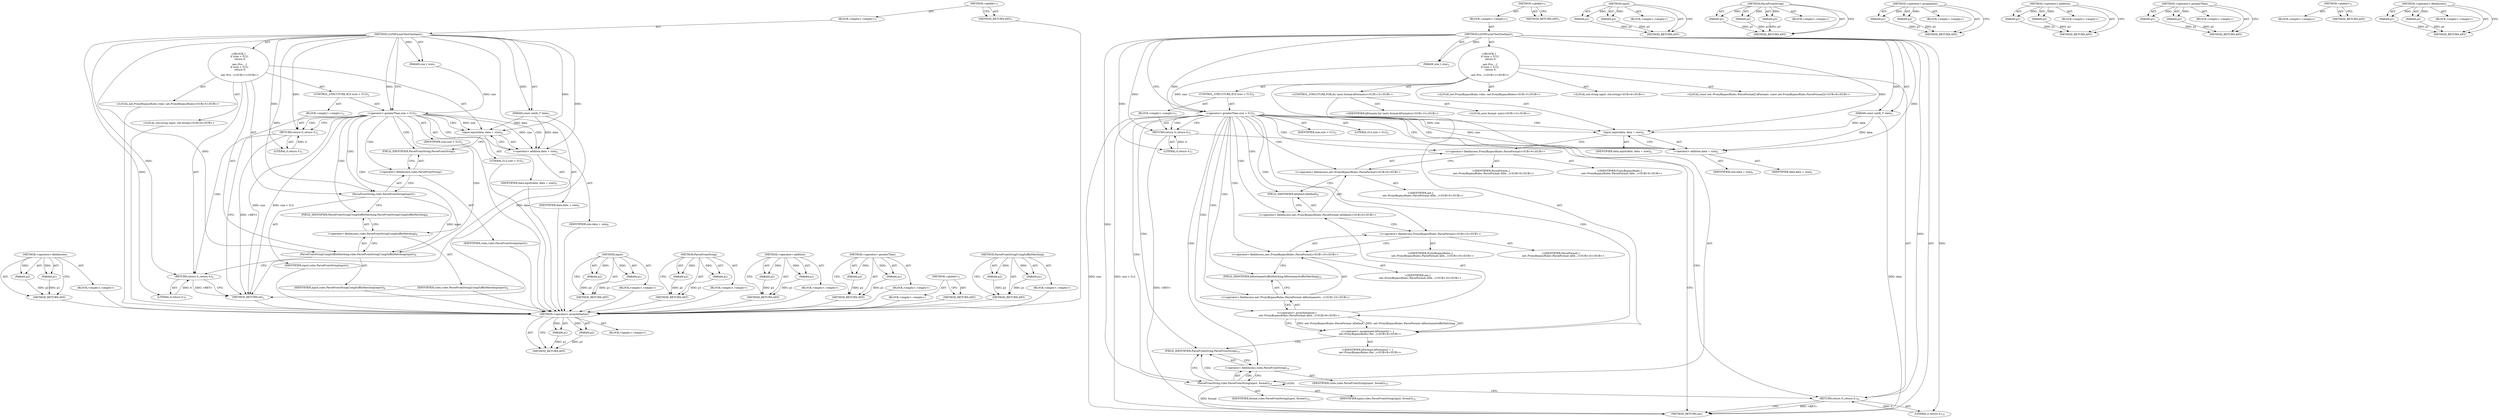 digraph "&lt;operator&gt;.fieldAccess" {
vulnerable_83 [label=<(METHOD,&lt;operator&gt;.fieldAccess)>];
vulnerable_84 [label=<(PARAM,p1)>];
vulnerable_85 [label=<(PARAM,p2)>];
vulnerable_86 [label=<(BLOCK,&lt;empty&gt;,&lt;empty&gt;)>];
vulnerable_87 [label=<(METHOD_RETURN,ANY)>];
vulnerable_6 [label=<(METHOD,&lt;global&gt;)<SUB>1</SUB>>];
vulnerable_7 [label=<(BLOCK,&lt;empty&gt;,&lt;empty&gt;)<SUB>1</SUB>>];
vulnerable_8 [label=<(METHOD,LLVMFuzzerTestOneInput)<SUB>1</SUB>>];
vulnerable_9 [label=<(PARAM,const uint8_t* data)<SUB>1</SUB>>];
vulnerable_10 [label=<(PARAM,size_t size)<SUB>1</SUB>>];
vulnerable_11 [label="<(BLOCK,{
  if (size &gt; 512)
    return 0;
 
   net::Pro...,{
  if (size &gt; 512)
    return 0;
 
   net::Pro...)<SUB>1</SUB>>"];
vulnerable_12 [label=<(CONTROL_STRUCTURE,IF,if (size &gt; 512))<SUB>2</SUB>>];
vulnerable_13 [label=<(&lt;operator&gt;.greaterThan,size &gt; 512)<SUB>2</SUB>>];
vulnerable_14 [label=<(IDENTIFIER,size,size &gt; 512)<SUB>2</SUB>>];
vulnerable_15 [label=<(LITERAL,512,size &gt; 512)<SUB>2</SUB>>];
vulnerable_16 [label=<(BLOCK,&lt;empty&gt;,&lt;empty&gt;)<SUB>3</SUB>>];
vulnerable_17 [label=<(RETURN,return 0;,return 0;)<SUB>3</SUB>>];
vulnerable_18 [label=<(LITERAL,0,return 0;)<SUB>3</SUB>>];
vulnerable_19 [label="<(LOCAL,net.ProxyBypassRules rules: net.ProxyBypassRules)<SUB>5</SUB>>"];
vulnerable_20 [label="<(LOCAL,std.string input: std.string)<SUB>6</SUB>>"];
vulnerable_21 [label=<(input,input(data, data + size))<SUB>6</SUB>>];
vulnerable_22 [label=<(IDENTIFIER,data,input(data, data + size))<SUB>6</SUB>>];
vulnerable_23 [label=<(&lt;operator&gt;.addition,data + size)<SUB>6</SUB>>];
vulnerable_24 [label=<(IDENTIFIER,data,data + size)<SUB>6</SUB>>];
vulnerable_25 [label=<(IDENTIFIER,size,data + size)<SUB>6</SUB>>];
vulnerable_26 [label=<(ParseFromString,rules.ParseFromString(input))<SUB>7</SUB>>];
vulnerable_27 [label=<(&lt;operator&gt;.fieldAccess,rules.ParseFromString)<SUB>7</SUB>>];
vulnerable_28 [label=<(IDENTIFIER,rules,rules.ParseFromString(input))<SUB>7</SUB>>];
vulnerable_29 [label=<(FIELD_IDENTIFIER,ParseFromString,ParseFromString)<SUB>7</SUB>>];
vulnerable_30 [label=<(IDENTIFIER,input,rules.ParseFromString(input))<SUB>7</SUB>>];
vulnerable_31 [label=<(ParseFromStringUsingSuffixMatching,rules.ParseFromStringUsingSuffixMatching(input))<SUB>8</SUB>>];
vulnerable_32 [label=<(&lt;operator&gt;.fieldAccess,rules.ParseFromStringUsingSuffixMatching)<SUB>8</SUB>>];
vulnerable_33 [label=<(IDENTIFIER,rules,rules.ParseFromStringUsingSuffixMatching(input))<SUB>8</SUB>>];
vulnerable_34 [label=<(FIELD_IDENTIFIER,ParseFromStringUsingSuffixMatching,ParseFromStringUsingSuffixMatching)<SUB>8</SUB>>];
vulnerable_35 [label=<(IDENTIFIER,input,rules.ParseFromStringUsingSuffixMatching(input))<SUB>8</SUB>>];
vulnerable_36 [label=<(RETURN,return 0;,return 0;)<SUB>9</SUB>>];
vulnerable_37 [label=<(LITERAL,0,return 0;)<SUB>9</SUB>>];
vulnerable_38 [label=<(METHOD_RETURN,int)<SUB>1</SUB>>];
vulnerable_40 [label=<(METHOD_RETURN,ANY)<SUB>1</SUB>>];
vulnerable_68 [label=<(METHOD,input)>];
vulnerable_69 [label=<(PARAM,p1)>];
vulnerable_70 [label=<(PARAM,p2)>];
vulnerable_71 [label=<(BLOCK,&lt;empty&gt;,&lt;empty&gt;)>];
vulnerable_72 [label=<(METHOD_RETURN,ANY)>];
vulnerable_78 [label=<(METHOD,ParseFromString)>];
vulnerable_79 [label=<(PARAM,p1)>];
vulnerable_80 [label=<(PARAM,p2)>];
vulnerable_81 [label=<(BLOCK,&lt;empty&gt;,&lt;empty&gt;)>];
vulnerable_82 [label=<(METHOD_RETURN,ANY)>];
vulnerable_73 [label=<(METHOD,&lt;operator&gt;.addition)>];
vulnerable_74 [label=<(PARAM,p1)>];
vulnerable_75 [label=<(PARAM,p2)>];
vulnerable_76 [label=<(BLOCK,&lt;empty&gt;,&lt;empty&gt;)>];
vulnerable_77 [label=<(METHOD_RETURN,ANY)>];
vulnerable_63 [label=<(METHOD,&lt;operator&gt;.greaterThan)>];
vulnerable_64 [label=<(PARAM,p1)>];
vulnerable_65 [label=<(PARAM,p2)>];
vulnerable_66 [label=<(BLOCK,&lt;empty&gt;,&lt;empty&gt;)>];
vulnerable_67 [label=<(METHOD_RETURN,ANY)>];
vulnerable_57 [label=<(METHOD,&lt;global&gt;)<SUB>1</SUB>>];
vulnerable_58 [label=<(BLOCK,&lt;empty&gt;,&lt;empty&gt;)>];
vulnerable_59 [label=<(METHOD_RETURN,ANY)>];
vulnerable_88 [label=<(METHOD,ParseFromStringUsingSuffixMatching)>];
vulnerable_89 [label=<(PARAM,p1)>];
vulnerable_90 [label=<(PARAM,p2)>];
vulnerable_91 [label=<(BLOCK,&lt;empty&gt;,&lt;empty&gt;)>];
vulnerable_92 [label=<(METHOD_RETURN,ANY)>];
fixed_110 [label=<(METHOD,&lt;operator&gt;.arrayInitializer)>];
fixed_111 [label=<(PARAM,p1)>];
fixed_112 [label=<(PARAM,p2)>];
fixed_113 [label=<(BLOCK,&lt;empty&gt;,&lt;empty&gt;)>];
fixed_114 [label=<(METHOD_RETURN,ANY)>];
fixed_6 [label=<(METHOD,&lt;global&gt;)<SUB>1</SUB>>];
fixed_7 [label=<(BLOCK,&lt;empty&gt;,&lt;empty&gt;)<SUB>1</SUB>>];
fixed_8 [label=<(METHOD,LLVMFuzzerTestOneInput)<SUB>1</SUB>>];
fixed_9 [label=<(PARAM,const uint8_t* data)<SUB>1</SUB>>];
fixed_10 [label=<(PARAM,size_t size)<SUB>1</SUB>>];
fixed_11 [label="<(BLOCK,{
  if (size &gt; 512)
    return 0;
 
   net::Pro...,{
  if (size &gt; 512)
    return 0;
 
   net::Pro...)<SUB>1</SUB>>"];
fixed_12 [label=<(CONTROL_STRUCTURE,IF,if (size &gt; 512))<SUB>2</SUB>>];
fixed_13 [label=<(&lt;operator&gt;.greaterThan,size &gt; 512)<SUB>2</SUB>>];
fixed_14 [label=<(IDENTIFIER,size,size &gt; 512)<SUB>2</SUB>>];
fixed_15 [label=<(LITERAL,512,size &gt; 512)<SUB>2</SUB>>];
fixed_16 [label=<(BLOCK,&lt;empty&gt;,&lt;empty&gt;)<SUB>3</SUB>>];
fixed_17 [label=<(RETURN,return 0;,return 0;)<SUB>3</SUB>>];
fixed_18 [label=<(LITERAL,0,return 0;)<SUB>3</SUB>>];
fixed_19 [label="<(LOCAL,net.ProxyBypassRules rules: net.ProxyBypassRules)<SUB>5</SUB>>"];
fixed_20 [label="<(LOCAL,std.string input: std.string)<SUB>6</SUB>>"];
fixed_21 [label=<(input,input(data, data + size))<SUB>6</SUB>>];
fixed_22 [label=<(IDENTIFIER,data,input(data, data + size))<SUB>6</SUB>>];
fixed_23 [label=<(&lt;operator&gt;.addition,data + size)<SUB>6</SUB>>];
fixed_24 [label=<(IDENTIFIER,data,data + size)<SUB>6</SUB>>];
fixed_25 [label=<(IDENTIFIER,size,data + size)<SUB>6</SUB>>];
fixed_26 [label="<(LOCAL,const net::ProxyBypassRules::ParseFormat[] kFormats: const net.ProxyBypassRules.ParseFormat[])<SUB>8</SUB>>"];
fixed_27 [label="<(&lt;operator&gt;.assignment,kFormats[] = {
      net::ProxyBypassRules::Par...)<SUB>8</SUB>>"];
fixed_28 [label="<(IDENTIFIER,kFormats,kFormats[] = {
      net::ProxyBypassRules::Par...)<SUB>8</SUB>>"];
fixed_29 [label="<(&lt;operator&gt;.arrayInitializer,{
      net::ProxyBypassRules::ParseFormat::kDe...)<SUB>8</SUB>>"];
fixed_30 [label="<(&lt;operator&gt;.fieldAccess,net::ProxyBypassRules::ParseFormat::kDefault)<SUB>9</SUB>>"];
fixed_31 [label="<(&lt;operator&gt;.fieldAccess,net::ProxyBypassRules::ParseFormat)<SUB>9</SUB>>"];
fixed_32 [label="<(IDENTIFIER,net,{
      net::ProxyBypassRules::ParseFormat::kDe...)<SUB>9</SUB>>"];
fixed_33 [label="<(&lt;operator&gt;.fieldAccess,ProxyBypassRules::ParseFormat)<SUB>9</SUB>>"];
fixed_34 [label="<(IDENTIFIER,ProxyBypassRules,{
      net::ProxyBypassRules::ParseFormat::kDe...)<SUB>9</SUB>>"];
fixed_35 [label="<(IDENTIFIER,ParseFormat,{
      net::ProxyBypassRules::ParseFormat::kDe...)<SUB>9</SUB>>"];
fixed_36 [label=<(FIELD_IDENTIFIER,kDefault,kDefault)<SUB>9</SUB>>];
fixed_37 [label="<(&lt;operator&gt;.fieldAccess,net::ProxyBypassRules::ParseFormat::kHostnameSu...)<SUB>10</SUB>>"];
fixed_38 [label="<(&lt;operator&gt;.fieldAccess,net::ProxyBypassRules::ParseFormat)<SUB>10</SUB>>"];
fixed_39 [label="<(IDENTIFIER,net,{
      net::ProxyBypassRules::ParseFormat::kDe...)<SUB>10</SUB>>"];
fixed_40 [label="<(&lt;operator&gt;.fieldAccess,ProxyBypassRules::ParseFormat)<SUB>10</SUB>>"];
fixed_41 [label="<(IDENTIFIER,ProxyBypassRules,{
      net::ProxyBypassRules::ParseFormat::kDe...)<SUB>10</SUB>>"];
fixed_42 [label="<(IDENTIFIER,ParseFormat,{
      net::ProxyBypassRules::ParseFormat::kDe...)<SUB>10</SUB>>"];
fixed_43 [label=<(FIELD_IDENTIFIER,kHostnameSuffixMatching,kHostnameSuffixMatching)<SUB>10</SUB>>];
fixed_44 [label="<(CONTROL_STRUCTURE,FOR,for (auto format:kFormats))<SUB>13</SUB>>"];
fixed_45 [label="<(IDENTIFIER,kFormats,for (auto format:kFormats))<SUB>13</SUB>>"];
fixed_46 [label="<(LOCAL,auto format: auto)<SUB>13</SUB>>"];
fixed_47 [label=<(ParseFromString,rules.ParseFromString(input, format))<SUB>14</SUB>>];
fixed_48 [label=<(&lt;operator&gt;.fieldAccess,rules.ParseFromString)<SUB>14</SUB>>];
fixed_49 [label=<(IDENTIFIER,rules,rules.ParseFromString(input, format))<SUB>14</SUB>>];
fixed_50 [label=<(FIELD_IDENTIFIER,ParseFromString,ParseFromString)<SUB>14</SUB>>];
fixed_51 [label=<(IDENTIFIER,input,rules.ParseFromString(input, format))<SUB>14</SUB>>];
fixed_52 [label=<(IDENTIFIER,format,rules.ParseFromString(input, format))<SUB>14</SUB>>];
fixed_53 [label=<(RETURN,return 0;,return 0;)<SUB>16</SUB>>];
fixed_54 [label=<(LITERAL,0,return 0;)<SUB>16</SUB>>];
fixed_55 [label=<(METHOD_RETURN,int)<SUB>1</SUB>>];
fixed_57 [label=<(METHOD_RETURN,ANY)<SUB>1</SUB>>];
fixed_95 [label=<(METHOD,input)>];
fixed_96 [label=<(PARAM,p1)>];
fixed_97 [label=<(PARAM,p2)>];
fixed_98 [label=<(BLOCK,&lt;empty&gt;,&lt;empty&gt;)>];
fixed_99 [label=<(METHOD_RETURN,ANY)>];
fixed_120 [label=<(METHOD,ParseFromString)>];
fixed_121 [label=<(PARAM,p1)>];
fixed_122 [label=<(PARAM,p2)>];
fixed_123 [label=<(PARAM,p3)>];
fixed_124 [label=<(BLOCK,&lt;empty&gt;,&lt;empty&gt;)>];
fixed_125 [label=<(METHOD_RETURN,ANY)>];
fixed_105 [label=<(METHOD,&lt;operator&gt;.assignment)>];
fixed_106 [label=<(PARAM,p1)>];
fixed_107 [label=<(PARAM,p2)>];
fixed_108 [label=<(BLOCK,&lt;empty&gt;,&lt;empty&gt;)>];
fixed_109 [label=<(METHOD_RETURN,ANY)>];
fixed_100 [label=<(METHOD,&lt;operator&gt;.addition)>];
fixed_101 [label=<(PARAM,p1)>];
fixed_102 [label=<(PARAM,p2)>];
fixed_103 [label=<(BLOCK,&lt;empty&gt;,&lt;empty&gt;)>];
fixed_104 [label=<(METHOD_RETURN,ANY)>];
fixed_90 [label=<(METHOD,&lt;operator&gt;.greaterThan)>];
fixed_91 [label=<(PARAM,p1)>];
fixed_92 [label=<(PARAM,p2)>];
fixed_93 [label=<(BLOCK,&lt;empty&gt;,&lt;empty&gt;)>];
fixed_94 [label=<(METHOD_RETURN,ANY)>];
fixed_84 [label=<(METHOD,&lt;global&gt;)<SUB>1</SUB>>];
fixed_85 [label=<(BLOCK,&lt;empty&gt;,&lt;empty&gt;)>];
fixed_86 [label=<(METHOD_RETURN,ANY)>];
fixed_115 [label=<(METHOD,&lt;operator&gt;.fieldAccess)>];
fixed_116 [label=<(PARAM,p1)>];
fixed_117 [label=<(PARAM,p2)>];
fixed_118 [label=<(BLOCK,&lt;empty&gt;,&lt;empty&gt;)>];
fixed_119 [label=<(METHOD_RETURN,ANY)>];
vulnerable_83 -> vulnerable_84  [key=0, label="AST: "];
vulnerable_83 -> vulnerable_84  [key=1, label="DDG: "];
vulnerable_83 -> vulnerable_86  [key=0, label="AST: "];
vulnerable_83 -> vulnerable_85  [key=0, label="AST: "];
vulnerable_83 -> vulnerable_85  [key=1, label="DDG: "];
vulnerable_83 -> vulnerable_87  [key=0, label="AST: "];
vulnerable_83 -> vulnerable_87  [key=1, label="CFG: "];
vulnerable_84 -> vulnerable_87  [key=0, label="DDG: p1"];
vulnerable_85 -> vulnerable_87  [key=0, label="DDG: p2"];
vulnerable_86 -> fixed_110  [key=0];
vulnerable_87 -> fixed_110  [key=0];
vulnerable_6 -> vulnerable_7  [key=0, label="AST: "];
vulnerable_6 -> vulnerable_40  [key=0, label="AST: "];
vulnerable_6 -> vulnerable_40  [key=1, label="CFG: "];
vulnerable_7 -> vulnerable_8  [key=0, label="AST: "];
vulnerable_8 -> vulnerable_9  [key=0, label="AST: "];
vulnerable_8 -> vulnerable_9  [key=1, label="DDG: "];
vulnerable_8 -> vulnerable_10  [key=0, label="AST: "];
vulnerable_8 -> vulnerable_10  [key=1, label="DDG: "];
vulnerable_8 -> vulnerable_11  [key=0, label="AST: "];
vulnerable_8 -> vulnerable_38  [key=0, label="AST: "];
vulnerable_8 -> vulnerable_13  [key=0, label="CFG: "];
vulnerable_8 -> vulnerable_13  [key=1, label="DDG: "];
vulnerable_8 -> vulnerable_36  [key=0, label="DDG: "];
vulnerable_8 -> vulnerable_21  [key=0, label="DDG: "];
vulnerable_8 -> vulnerable_26  [key=0, label="DDG: "];
vulnerable_8 -> vulnerable_31  [key=0, label="DDG: "];
vulnerable_8 -> vulnerable_37  [key=0, label="DDG: "];
vulnerable_8 -> vulnerable_17  [key=0, label="DDG: "];
vulnerable_8 -> vulnerable_23  [key=0, label="DDG: "];
vulnerable_8 -> vulnerable_18  [key=0, label="DDG: "];
vulnerable_9 -> vulnerable_38  [key=0, label="DDG: data"];
vulnerable_9 -> vulnerable_21  [key=0, label="DDG: data"];
vulnerable_9 -> vulnerable_23  [key=0, label="DDG: data"];
vulnerable_10 -> vulnerable_13  [key=0, label="DDG: size"];
vulnerable_11 -> vulnerable_12  [key=0, label="AST: "];
vulnerable_11 -> vulnerable_19  [key=0, label="AST: "];
vulnerable_11 -> vulnerable_20  [key=0, label="AST: "];
vulnerable_11 -> vulnerable_21  [key=0, label="AST: "];
vulnerable_11 -> vulnerable_26  [key=0, label="AST: "];
vulnerable_11 -> vulnerable_31  [key=0, label="AST: "];
vulnerable_11 -> vulnerable_36  [key=0, label="AST: "];
vulnerable_12 -> vulnerable_13  [key=0, label="AST: "];
vulnerable_12 -> vulnerable_16  [key=0, label="AST: "];
vulnerable_13 -> vulnerable_14  [key=0, label="AST: "];
vulnerable_13 -> vulnerable_15  [key=0, label="AST: "];
vulnerable_13 -> vulnerable_17  [key=0, label="CFG: "];
vulnerable_13 -> vulnerable_17  [key=1, label="CDG: "];
vulnerable_13 -> vulnerable_23  [key=0, label="CFG: "];
vulnerable_13 -> vulnerable_23  [key=1, label="DDG: size"];
vulnerable_13 -> vulnerable_23  [key=2, label="CDG: "];
vulnerable_13 -> vulnerable_38  [key=0, label="DDG: size"];
vulnerable_13 -> vulnerable_38  [key=1, label="DDG: size &gt; 512"];
vulnerable_13 -> vulnerable_21  [key=0, label="DDG: size"];
vulnerable_13 -> vulnerable_21  [key=1, label="CDG: "];
vulnerable_13 -> vulnerable_29  [key=0, label="CDG: "];
vulnerable_13 -> vulnerable_34  [key=0, label="CDG: "];
vulnerable_13 -> vulnerable_32  [key=0, label="CDG: "];
vulnerable_13 -> vulnerable_26  [key=0, label="CDG: "];
vulnerable_13 -> vulnerable_36  [key=0, label="CDG: "];
vulnerable_13 -> vulnerable_27  [key=0, label="CDG: "];
vulnerable_13 -> vulnerable_31  [key=0, label="CDG: "];
vulnerable_14 -> fixed_110  [key=0];
vulnerable_15 -> fixed_110  [key=0];
vulnerable_16 -> vulnerable_17  [key=0, label="AST: "];
vulnerable_17 -> vulnerable_18  [key=0, label="AST: "];
vulnerable_17 -> vulnerable_38  [key=0, label="CFG: "];
vulnerable_17 -> vulnerable_38  [key=1, label="DDG: &lt;RET&gt;"];
vulnerable_18 -> vulnerable_17  [key=0, label="DDG: 0"];
vulnerable_19 -> fixed_110  [key=0];
vulnerable_20 -> fixed_110  [key=0];
vulnerable_21 -> vulnerable_22  [key=0, label="AST: "];
vulnerable_21 -> vulnerable_23  [key=0, label="AST: "];
vulnerable_21 -> vulnerable_29  [key=0, label="CFG: "];
vulnerable_22 -> fixed_110  [key=0];
vulnerable_23 -> vulnerable_24  [key=0, label="AST: "];
vulnerable_23 -> vulnerable_25  [key=0, label="AST: "];
vulnerable_23 -> vulnerable_21  [key=0, label="CFG: "];
vulnerable_24 -> fixed_110  [key=0];
vulnerable_25 -> fixed_110  [key=0];
vulnerable_26 -> vulnerable_27  [key=0, label="AST: "];
vulnerable_26 -> vulnerable_30  [key=0, label="AST: "];
vulnerable_26 -> vulnerable_34  [key=0, label="CFG: "];
vulnerable_26 -> vulnerable_31  [key=0, label="DDG: input"];
vulnerable_27 -> vulnerable_28  [key=0, label="AST: "];
vulnerable_27 -> vulnerable_29  [key=0, label="AST: "];
vulnerable_27 -> vulnerable_26  [key=0, label="CFG: "];
vulnerable_28 -> fixed_110  [key=0];
vulnerable_29 -> vulnerable_27  [key=0, label="CFG: "];
vulnerable_30 -> fixed_110  [key=0];
vulnerable_31 -> vulnerable_32  [key=0, label="AST: "];
vulnerable_31 -> vulnerable_35  [key=0, label="AST: "];
vulnerable_31 -> vulnerable_36  [key=0, label="CFG: "];
vulnerable_32 -> vulnerable_33  [key=0, label="AST: "];
vulnerable_32 -> vulnerable_34  [key=0, label="AST: "];
vulnerable_32 -> vulnerable_31  [key=0, label="CFG: "];
vulnerable_33 -> fixed_110  [key=0];
vulnerable_34 -> vulnerable_32  [key=0, label="CFG: "];
vulnerable_35 -> fixed_110  [key=0];
vulnerable_36 -> vulnerable_37  [key=0, label="AST: "];
vulnerable_36 -> vulnerable_38  [key=0, label="CFG: "];
vulnerable_36 -> vulnerable_38  [key=1, label="DDG: &lt;RET&gt;"];
vulnerable_37 -> vulnerable_36  [key=0, label="DDG: 0"];
vulnerable_38 -> fixed_110  [key=0];
vulnerable_40 -> fixed_110  [key=0];
vulnerable_68 -> vulnerable_69  [key=0, label="AST: "];
vulnerable_68 -> vulnerable_69  [key=1, label="DDG: "];
vulnerable_68 -> vulnerable_71  [key=0, label="AST: "];
vulnerable_68 -> vulnerable_70  [key=0, label="AST: "];
vulnerable_68 -> vulnerable_70  [key=1, label="DDG: "];
vulnerable_68 -> vulnerable_72  [key=0, label="AST: "];
vulnerable_68 -> vulnerable_72  [key=1, label="CFG: "];
vulnerable_69 -> vulnerable_72  [key=0, label="DDG: p1"];
vulnerable_70 -> vulnerable_72  [key=0, label="DDG: p2"];
vulnerable_71 -> fixed_110  [key=0];
vulnerable_72 -> fixed_110  [key=0];
vulnerable_78 -> vulnerable_79  [key=0, label="AST: "];
vulnerable_78 -> vulnerable_79  [key=1, label="DDG: "];
vulnerable_78 -> vulnerable_81  [key=0, label="AST: "];
vulnerable_78 -> vulnerable_80  [key=0, label="AST: "];
vulnerable_78 -> vulnerable_80  [key=1, label="DDG: "];
vulnerable_78 -> vulnerable_82  [key=0, label="AST: "];
vulnerable_78 -> vulnerable_82  [key=1, label="CFG: "];
vulnerable_79 -> vulnerable_82  [key=0, label="DDG: p1"];
vulnerable_80 -> vulnerable_82  [key=0, label="DDG: p2"];
vulnerable_81 -> fixed_110  [key=0];
vulnerable_82 -> fixed_110  [key=0];
vulnerable_73 -> vulnerable_74  [key=0, label="AST: "];
vulnerable_73 -> vulnerable_74  [key=1, label="DDG: "];
vulnerable_73 -> vulnerable_76  [key=0, label="AST: "];
vulnerable_73 -> vulnerable_75  [key=0, label="AST: "];
vulnerable_73 -> vulnerable_75  [key=1, label="DDG: "];
vulnerable_73 -> vulnerable_77  [key=0, label="AST: "];
vulnerable_73 -> vulnerable_77  [key=1, label="CFG: "];
vulnerable_74 -> vulnerable_77  [key=0, label="DDG: p1"];
vulnerable_75 -> vulnerable_77  [key=0, label="DDG: p2"];
vulnerable_76 -> fixed_110  [key=0];
vulnerable_77 -> fixed_110  [key=0];
vulnerable_63 -> vulnerable_64  [key=0, label="AST: "];
vulnerable_63 -> vulnerable_64  [key=1, label="DDG: "];
vulnerable_63 -> vulnerable_66  [key=0, label="AST: "];
vulnerable_63 -> vulnerable_65  [key=0, label="AST: "];
vulnerable_63 -> vulnerable_65  [key=1, label="DDG: "];
vulnerable_63 -> vulnerable_67  [key=0, label="AST: "];
vulnerable_63 -> vulnerable_67  [key=1, label="CFG: "];
vulnerable_64 -> vulnerable_67  [key=0, label="DDG: p1"];
vulnerable_65 -> vulnerable_67  [key=0, label="DDG: p2"];
vulnerable_66 -> fixed_110  [key=0];
vulnerable_67 -> fixed_110  [key=0];
vulnerable_57 -> vulnerable_58  [key=0, label="AST: "];
vulnerable_57 -> vulnerable_59  [key=0, label="AST: "];
vulnerable_57 -> vulnerable_59  [key=1, label="CFG: "];
vulnerable_58 -> fixed_110  [key=0];
vulnerable_59 -> fixed_110  [key=0];
vulnerable_88 -> vulnerable_89  [key=0, label="AST: "];
vulnerable_88 -> vulnerable_89  [key=1, label="DDG: "];
vulnerable_88 -> vulnerable_91  [key=0, label="AST: "];
vulnerable_88 -> vulnerable_90  [key=0, label="AST: "];
vulnerable_88 -> vulnerable_90  [key=1, label="DDG: "];
vulnerable_88 -> vulnerable_92  [key=0, label="AST: "];
vulnerable_88 -> vulnerable_92  [key=1, label="CFG: "];
vulnerable_89 -> vulnerable_92  [key=0, label="DDG: p1"];
vulnerable_90 -> vulnerable_92  [key=0, label="DDG: p2"];
vulnerable_91 -> fixed_110  [key=0];
vulnerable_92 -> fixed_110  [key=0];
fixed_110 -> fixed_111  [key=0, label="AST: "];
fixed_110 -> fixed_111  [key=1, label="DDG: "];
fixed_110 -> fixed_113  [key=0, label="AST: "];
fixed_110 -> fixed_112  [key=0, label="AST: "];
fixed_110 -> fixed_112  [key=1, label="DDG: "];
fixed_110 -> fixed_114  [key=0, label="AST: "];
fixed_110 -> fixed_114  [key=1, label="CFG: "];
fixed_111 -> fixed_114  [key=0, label="DDG: p1"];
fixed_112 -> fixed_114  [key=0, label="DDG: p2"];
fixed_6 -> fixed_7  [key=0, label="AST: "];
fixed_6 -> fixed_57  [key=0, label="AST: "];
fixed_6 -> fixed_57  [key=1, label="CFG: "];
fixed_7 -> fixed_8  [key=0, label="AST: "];
fixed_8 -> fixed_9  [key=0, label="AST: "];
fixed_8 -> fixed_9  [key=1, label="DDG: "];
fixed_8 -> fixed_10  [key=0, label="AST: "];
fixed_8 -> fixed_10  [key=1, label="DDG: "];
fixed_8 -> fixed_11  [key=0, label="AST: "];
fixed_8 -> fixed_55  [key=0, label="AST: "];
fixed_8 -> fixed_13  [key=0, label="CFG: "];
fixed_8 -> fixed_13  [key=1, label="DDG: "];
fixed_8 -> fixed_53  [key=0, label="DDG: "];
fixed_8 -> fixed_21  [key=0, label="DDG: "];
fixed_8 -> fixed_54  [key=0, label="DDG: "];
fixed_8 -> fixed_17  [key=0, label="DDG: "];
fixed_8 -> fixed_23  [key=0, label="DDG: "];
fixed_8 -> fixed_47  [key=0, label="DDG: "];
fixed_8 -> fixed_18  [key=0, label="DDG: "];
fixed_9 -> fixed_55  [key=0, label="DDG: data"];
fixed_9 -> fixed_21  [key=0, label="DDG: data"];
fixed_9 -> fixed_23  [key=0, label="DDG: data"];
fixed_10 -> fixed_13  [key=0, label="DDG: size"];
fixed_11 -> fixed_12  [key=0, label="AST: "];
fixed_11 -> fixed_19  [key=0, label="AST: "];
fixed_11 -> fixed_20  [key=0, label="AST: "];
fixed_11 -> fixed_21  [key=0, label="AST: "];
fixed_11 -> fixed_26  [key=0, label="AST: "];
fixed_11 -> fixed_27  [key=0, label="AST: "];
fixed_11 -> fixed_44  [key=0, label="AST: "];
fixed_11 -> fixed_53  [key=0, label="AST: "];
fixed_12 -> fixed_13  [key=0, label="AST: "];
fixed_12 -> fixed_16  [key=0, label="AST: "];
fixed_13 -> fixed_14  [key=0, label="AST: "];
fixed_13 -> fixed_15  [key=0, label="AST: "];
fixed_13 -> fixed_17  [key=0, label="CFG: "];
fixed_13 -> fixed_17  [key=1, label="CDG: "];
fixed_13 -> fixed_23  [key=0, label="CFG: "];
fixed_13 -> fixed_23  [key=1, label="DDG: size"];
fixed_13 -> fixed_23  [key=2, label="CDG: "];
fixed_13 -> fixed_55  [key=0, label="DDG: size"];
fixed_13 -> fixed_55  [key=1, label="DDG: size &gt; 512"];
fixed_13 -> fixed_21  [key=0, label="DDG: size"];
fixed_13 -> fixed_21  [key=1, label="CDG: "];
fixed_13 -> fixed_47  [key=0, label="CDG: "];
fixed_13 -> fixed_30  [key=0, label="CDG: "];
fixed_13 -> fixed_48  [key=0, label="CDG: "];
fixed_13 -> fixed_33  [key=0, label="CDG: "];
fixed_13 -> fixed_36  [key=0, label="CDG: "];
fixed_13 -> fixed_37  [key=0, label="CDG: "];
fixed_13 -> fixed_53  [key=0, label="CDG: "];
fixed_13 -> fixed_38  [key=0, label="CDG: "];
fixed_13 -> fixed_27  [key=0, label="CDG: "];
fixed_13 -> fixed_40  [key=0, label="CDG: "];
fixed_13 -> fixed_29  [key=0, label="CDG: "];
fixed_13 -> fixed_50  [key=0, label="CDG: "];
fixed_13 -> fixed_31  [key=0, label="CDG: "];
fixed_13 -> fixed_43  [key=0, label="CDG: "];
fixed_16 -> fixed_17  [key=0, label="AST: "];
fixed_17 -> fixed_18  [key=0, label="AST: "];
fixed_17 -> fixed_55  [key=0, label="CFG: "];
fixed_17 -> fixed_55  [key=1, label="DDG: &lt;RET&gt;"];
fixed_18 -> fixed_17  [key=0, label="DDG: 0"];
fixed_21 -> fixed_22  [key=0, label="AST: "];
fixed_21 -> fixed_23  [key=0, label="AST: "];
fixed_21 -> fixed_33  [key=0, label="CFG: "];
fixed_23 -> fixed_24  [key=0, label="AST: "];
fixed_23 -> fixed_25  [key=0, label="AST: "];
fixed_23 -> fixed_21  [key=0, label="CFG: "];
fixed_27 -> fixed_28  [key=0, label="AST: "];
fixed_27 -> fixed_29  [key=0, label="AST: "];
fixed_27 -> fixed_50  [key=0, label="CFG: "];
fixed_29 -> fixed_30  [key=0, label="AST: "];
fixed_29 -> fixed_37  [key=0, label="AST: "];
fixed_29 -> fixed_27  [key=0, label="CFG: "];
fixed_29 -> fixed_27  [key=1, label="DDG: net::ProxyBypassRules::ParseFormat::kDefault"];
fixed_29 -> fixed_27  [key=2, label="DDG: net::ProxyBypassRules::ParseFormat::kHostnameSuffixMatching"];
fixed_30 -> fixed_31  [key=0, label="AST: "];
fixed_30 -> fixed_36  [key=0, label="AST: "];
fixed_30 -> fixed_40  [key=0, label="CFG: "];
fixed_31 -> fixed_32  [key=0, label="AST: "];
fixed_31 -> fixed_33  [key=0, label="AST: "];
fixed_31 -> fixed_36  [key=0, label="CFG: "];
fixed_33 -> fixed_34  [key=0, label="AST: "];
fixed_33 -> fixed_35  [key=0, label="AST: "];
fixed_33 -> fixed_31  [key=0, label="CFG: "];
fixed_36 -> fixed_30  [key=0, label="CFG: "];
fixed_37 -> fixed_38  [key=0, label="AST: "];
fixed_37 -> fixed_43  [key=0, label="AST: "];
fixed_37 -> fixed_29  [key=0, label="CFG: "];
fixed_38 -> fixed_39  [key=0, label="AST: "];
fixed_38 -> fixed_40  [key=0, label="AST: "];
fixed_38 -> fixed_43  [key=0, label="CFG: "];
fixed_40 -> fixed_41  [key=0, label="AST: "];
fixed_40 -> fixed_42  [key=0, label="AST: "];
fixed_40 -> fixed_38  [key=0, label="CFG: "];
fixed_43 -> fixed_37  [key=0, label="CFG: "];
fixed_44 -> fixed_45  [key=0, label="AST: "];
fixed_44 -> fixed_46  [key=0, label="AST: "];
fixed_44 -> fixed_47  [key=0, label="AST: "];
fixed_47 -> fixed_48  [key=0, label="AST: "];
fixed_47 -> fixed_48  [key=1, label="CDG: "];
fixed_47 -> fixed_51  [key=0, label="AST: "];
fixed_47 -> fixed_52  [key=0, label="AST: "];
fixed_47 -> fixed_50  [key=0, label="CFG: "];
fixed_47 -> fixed_50  [key=1, label="CDG: "];
fixed_47 -> fixed_53  [key=0, label="CFG: "];
fixed_47 -> fixed_55  [key=0, label="DDG: format"];
fixed_47 -> fixed_47  [key=0, label="CDG: "];
fixed_48 -> fixed_49  [key=0, label="AST: "];
fixed_48 -> fixed_50  [key=0, label="AST: "];
fixed_48 -> fixed_47  [key=0, label="CFG: "];
fixed_50 -> fixed_48  [key=0, label="CFG: "];
fixed_53 -> fixed_54  [key=0, label="AST: "];
fixed_53 -> fixed_55  [key=0, label="CFG: "];
fixed_53 -> fixed_55  [key=1, label="DDG: &lt;RET&gt;"];
fixed_54 -> fixed_53  [key=0, label="DDG: 0"];
fixed_95 -> fixed_96  [key=0, label="AST: "];
fixed_95 -> fixed_96  [key=1, label="DDG: "];
fixed_95 -> fixed_98  [key=0, label="AST: "];
fixed_95 -> fixed_97  [key=0, label="AST: "];
fixed_95 -> fixed_97  [key=1, label="DDG: "];
fixed_95 -> fixed_99  [key=0, label="AST: "];
fixed_95 -> fixed_99  [key=1, label="CFG: "];
fixed_96 -> fixed_99  [key=0, label="DDG: p1"];
fixed_97 -> fixed_99  [key=0, label="DDG: p2"];
fixed_120 -> fixed_121  [key=0, label="AST: "];
fixed_120 -> fixed_121  [key=1, label="DDG: "];
fixed_120 -> fixed_124  [key=0, label="AST: "];
fixed_120 -> fixed_122  [key=0, label="AST: "];
fixed_120 -> fixed_122  [key=1, label="DDG: "];
fixed_120 -> fixed_125  [key=0, label="AST: "];
fixed_120 -> fixed_125  [key=1, label="CFG: "];
fixed_120 -> fixed_123  [key=0, label="AST: "];
fixed_120 -> fixed_123  [key=1, label="DDG: "];
fixed_121 -> fixed_125  [key=0, label="DDG: p1"];
fixed_122 -> fixed_125  [key=0, label="DDG: p2"];
fixed_123 -> fixed_125  [key=0, label="DDG: p3"];
fixed_105 -> fixed_106  [key=0, label="AST: "];
fixed_105 -> fixed_106  [key=1, label="DDG: "];
fixed_105 -> fixed_108  [key=0, label="AST: "];
fixed_105 -> fixed_107  [key=0, label="AST: "];
fixed_105 -> fixed_107  [key=1, label="DDG: "];
fixed_105 -> fixed_109  [key=0, label="AST: "];
fixed_105 -> fixed_109  [key=1, label="CFG: "];
fixed_106 -> fixed_109  [key=0, label="DDG: p1"];
fixed_107 -> fixed_109  [key=0, label="DDG: p2"];
fixed_100 -> fixed_101  [key=0, label="AST: "];
fixed_100 -> fixed_101  [key=1, label="DDG: "];
fixed_100 -> fixed_103  [key=0, label="AST: "];
fixed_100 -> fixed_102  [key=0, label="AST: "];
fixed_100 -> fixed_102  [key=1, label="DDG: "];
fixed_100 -> fixed_104  [key=0, label="AST: "];
fixed_100 -> fixed_104  [key=1, label="CFG: "];
fixed_101 -> fixed_104  [key=0, label="DDG: p1"];
fixed_102 -> fixed_104  [key=0, label="DDG: p2"];
fixed_90 -> fixed_91  [key=0, label="AST: "];
fixed_90 -> fixed_91  [key=1, label="DDG: "];
fixed_90 -> fixed_93  [key=0, label="AST: "];
fixed_90 -> fixed_92  [key=0, label="AST: "];
fixed_90 -> fixed_92  [key=1, label="DDG: "];
fixed_90 -> fixed_94  [key=0, label="AST: "];
fixed_90 -> fixed_94  [key=1, label="CFG: "];
fixed_91 -> fixed_94  [key=0, label="DDG: p1"];
fixed_92 -> fixed_94  [key=0, label="DDG: p2"];
fixed_84 -> fixed_85  [key=0, label="AST: "];
fixed_84 -> fixed_86  [key=0, label="AST: "];
fixed_84 -> fixed_86  [key=1, label="CFG: "];
fixed_115 -> fixed_116  [key=0, label="AST: "];
fixed_115 -> fixed_116  [key=1, label="DDG: "];
fixed_115 -> fixed_118  [key=0, label="AST: "];
fixed_115 -> fixed_117  [key=0, label="AST: "];
fixed_115 -> fixed_117  [key=1, label="DDG: "];
fixed_115 -> fixed_119  [key=0, label="AST: "];
fixed_115 -> fixed_119  [key=1, label="CFG: "];
fixed_116 -> fixed_119  [key=0, label="DDG: p1"];
fixed_117 -> fixed_119  [key=0, label="DDG: p2"];
}
